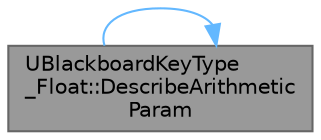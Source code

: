 digraph "UBlackboardKeyType_Float::DescribeArithmeticParam"
{
 // INTERACTIVE_SVG=YES
 // LATEX_PDF_SIZE
  bgcolor="transparent";
  edge [fontname=Helvetica,fontsize=10,labelfontname=Helvetica,labelfontsize=10];
  node [fontname=Helvetica,fontsize=10,shape=box,height=0.2,width=0.4];
  rankdir="LR";
  Node1 [id="Node000001",label="UBlackboardKeyType\l_Float::DescribeArithmetic\lParam",height=0.2,width=0.4,color="gray40", fillcolor="grey60", style="filled", fontcolor="black",tooltip="describe params of arithmetic test"];
  Node1 -> Node1 [id="edge1_Node000001_Node000001",color="steelblue1",style="solid",tooltip=" "];
}
